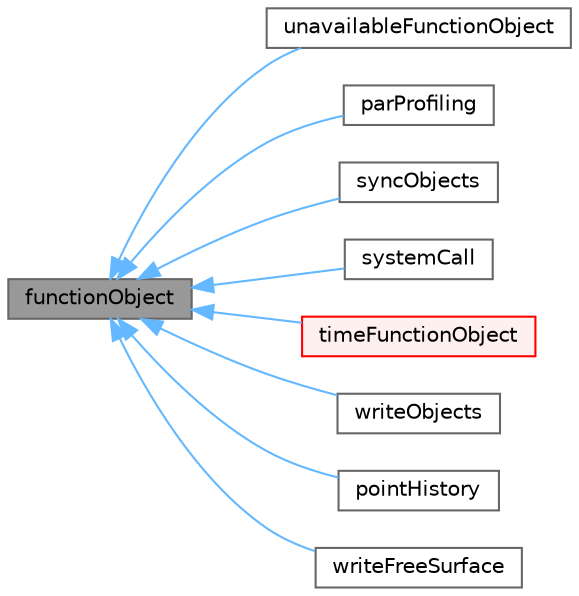 digraph "functionObject"
{
 // LATEX_PDF_SIZE
  bgcolor="transparent";
  edge [fontname=Helvetica,fontsize=10,labelfontname=Helvetica,labelfontsize=10];
  node [fontname=Helvetica,fontsize=10,shape=box,height=0.2,width=0.4];
  rankdir="LR";
  Node1 [id="Node000001",label="functionObject",height=0.2,width=0.4,color="gray40", fillcolor="grey60", style="filled", fontcolor="black",tooltip="Abstract base-class for Time/database function objects."];
  Node1 -> Node2 [id="edge1_Node000001_Node000002",dir="back",color="steelblue1",style="solid",tooltip=" "];
  Node2 [id="Node000002",label="unavailableFunctionObject",height=0.2,width=0.4,color="gray40", fillcolor="white", style="filled",URL="$classFoam_1_1functionObject_1_1unavailableFunctionObject.html",tooltip=" "];
  Node1 -> Node3 [id="edge2_Node000001_Node000003",dir="back",color="steelblue1",style="solid",tooltip=" "];
  Node3 [id="Node000003",label="parProfiling",height=0.2,width=0.4,color="gray40", fillcolor="white", style="filled",URL="$classFoam_1_1functionObjects_1_1parProfiling.html",tooltip="Simple (simplistic) mpi-profiling."];
  Node1 -> Node4 [id="edge3_Node000001_Node000004",dir="back",color="steelblue1",style="solid",tooltip=" "];
  Node4 [id="Node000004",label="syncObjects",height=0.2,width=0.4,color="gray40", fillcolor="white", style="filled",URL="$classFoam_1_1functionObjects_1_1syncObjects.html",tooltip="Copies content of local objectRegistry to all processors."];
  Node1 -> Node5 [id="edge4_Node000001_Node000005",dir="back",color="steelblue1",style="solid",tooltip=" "];
  Node5 [id="Node000005",label="systemCall",height=0.2,width=0.4,color="gray40", fillcolor="white", style="filled",URL="$classFoam_1_1functionObjects_1_1systemCall.html",tooltip="Executes system calls, entered in the form of string lists."];
  Node1 -> Node6 [id="edge5_Node000001_Node000006",dir="back",color="steelblue1",style="solid",tooltip=" "];
  Node6 [id="Node000006",label="timeFunctionObject",height=0.2,width=0.4,color="red", fillcolor="#FFF0F0", style="filled",URL="$classFoam_1_1functionObjects_1_1timeFunctionObject.html",tooltip="Virtual base class for function objects with a reference to Time."];
  Node1 -> Node135 [id="edge6_Node000001_Node000135",dir="back",color="steelblue1",style="solid",tooltip=" "];
  Node135 [id="Node000135",label="writeObjects",height=0.2,width=0.4,color="gray40", fillcolor="white", style="filled",URL="$classFoam_1_1functionObjects_1_1writeObjects.html",tooltip="Allows specification of different writing frequency of objects registered to the database."];
  Node1 -> Node136 [id="edge7_Node000001_Node000136",dir="back",color="steelblue1",style="solid",tooltip=" "];
  Node136 [id="Node000136",label="pointHistory",height=0.2,width=0.4,color="gray40", fillcolor="white", style="filled",URL="$classFoam_1_1pointHistory.html",tooltip=" "];
  Node1 -> Node137 [id="edge8_Node000001_Node000137",dir="back",color="steelblue1",style="solid",tooltip=" "];
  Node137 [id="Node000137",label="writeFreeSurface",height=0.2,width=0.4,color="gray40", fillcolor="white", style="filled",URL="$classFoam_1_1writeFreeSurface.html",tooltip="A function object to write the control points on the free surface."];
}
